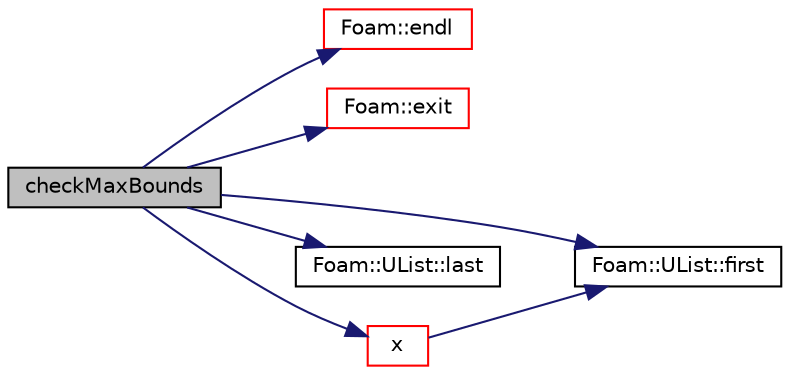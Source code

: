 digraph "checkMaxBounds"
{
  bgcolor="transparent";
  edge [fontname="Helvetica",fontsize="10",labelfontname="Helvetica",labelfontsize="10"];
  node [fontname="Helvetica",fontsize="10",shape=record];
  rankdir="LR";
  Node1746 [label="checkMaxBounds",height=0.2,width=0.4,color="black", fillcolor="grey75", style="filled", fontcolor="black"];
  Node1746 -> Node1747 [color="midnightblue",fontsize="10",style="solid",fontname="Helvetica"];
  Node1747 [label="Foam::endl",height=0.2,width=0.4,color="red",URL="$a21851.html#a2db8fe02a0d3909e9351bb4275b23ce4",tooltip="Add newline and flush stream. "];
  Node1746 -> Node1749 [color="midnightblue",fontsize="10",style="solid",fontname="Helvetica"];
  Node1749 [label="Foam::exit",height=0.2,width=0.4,color="red",URL="$a21851.html#a06ca7250d8e89caf05243ec094843642"];
  Node1746 -> Node1796 [color="midnightblue",fontsize="10",style="solid",fontname="Helvetica"];
  Node1796 [label="Foam::UList::first",height=0.2,width=0.4,color="black",URL="$a26837.html#a1c9828bc3de9502754d944c95a2ce0d9",tooltip="Return the first element of the list. "];
  Node1746 -> Node1797 [color="midnightblue",fontsize="10",style="solid",fontname="Helvetica"];
  Node1797 [label="Foam::UList::last",height=0.2,width=0.4,color="black",URL="$a26837.html#aef07c02ea1c27bdb5906043b399e0ff0",tooltip="Return the last element of the list. "];
  Node1746 -> Node1798 [color="midnightblue",fontsize="10",style="solid",fontname="Helvetica"];
  Node1798 [label="x",height=0.2,width=0.4,color="red",URL="$a28833.html#a45022221b6057ac543e29ea3904cf4f7",tooltip="Return the reference values. "];
  Node1798 -> Node1796 [color="midnightblue",fontsize="10",style="solid",fontname="Helvetica"];
}
